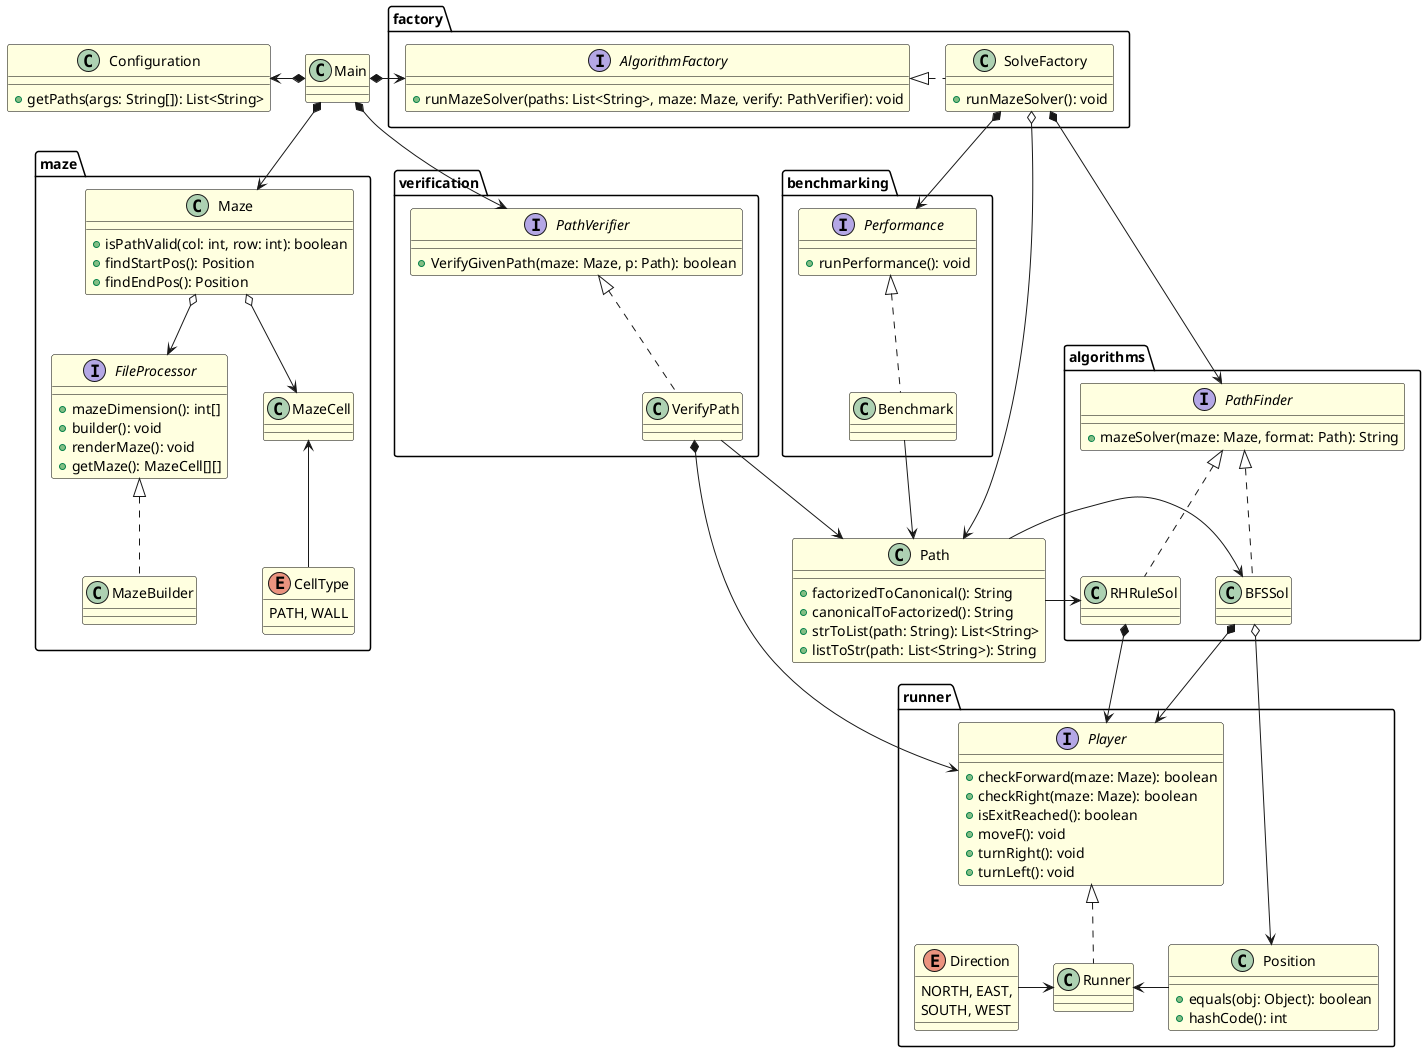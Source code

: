 @startuml MainConcepts
!define MyTheme
skinparam class {
    BackgroundColor #LightYellow
    BorderColor #000000
    FontColor #000000
}

skinparam stereotypeCBackgroundColor #LightYellow
skinparam stereotypeCBorderColor #000000
skinparam stereotypeCFontColor #000000


package algorithms{
    class RHRuleSol
    class BFSSol

    interface PathFinder{
        + mazeSolver(maze: Maze, format: Path): String 
    }
}

package benchmarking{
    class Benchmark{
        
    }
    interface Performance {
        + runPerformance(): void
    }
}

package factory{
    interface AlgorithmFactory{
        + runMazeSolver(paths: List<String>, maze: Maze, verify: PathVerifier): void
    }
    class SolveFactory{
        + runMazeSolver(): void
    }
}

package maze{
    enum CellType{
        PATH, WALL
    }
    interface FileProcessor{
        + mazeDimension(): int[]
        + builder(): void
        + renderMaze(): void
        + getMaze(): MazeCell[][]
    }
    class Maze{
        + isPathValid(col: int, row: int): boolean
        + findStartPos(): Position
        + findEndPos(): Position
    }
    class MazeBuilder

    class MazeCell
}

package runner{
    enum Direction{
        NORTH, EAST,
        SOUTH, WEST
    }
    interface Player{
        + checkForward(maze: Maze): boolean
        + checkRight(maze: Maze): boolean
        + isExitReached(): boolean
        + moveF(): void
        + turnRight(): void
        + turnLeft(): void
    }
    class Position{
        + equals(obj: Object): boolean
        + hashCode(): int
    }
    class Runner
}

package verification {
    class VerifyPath

    interface PathVerifier{
        + VerifyGivenPath(maze: Maze, p: Path): boolean
    }

}

class Configuration{
    + getPaths(args: String[]): List<String>
}

class Main

class Path {
    + factorizedToCanonical(): String
    + canonicalToFactorized(): String
    + strToList(path: String): List<String>
    + listToStr(path: List<String>): String
}

' algorithms:
PathFinder <|.. RHRuleSol
PathFinder <|.. BFSSol
Path -right-> BFSSol
Path -up-> RHRuleSol

' maze:
FileProcessor <|.. MazeBuilder
FileProcessor <-up-o Maze
Maze o--> MazeCell
MazeCell <-- CellType

' runner:
Player <|.. Runner
Runner <-left- Direction
Runner <-right- Position

' path:
PathVerifier <|.. VerifyPath

' factory:
SolveFactory ..left..|> AlgorithmFactory

' benchmarking:
Benchmark .up.|> Performance

Main *-left-> AlgorithmFactory
Main *-down-> PathVerifier
Main *-left-> Configuration
Main *--> Maze

SolveFactory *--right--> Performance
SolveFactory *--> PathFinder
SolveFactory o--> Path

VerifyPath *---> Player
VerifyPath --right-> Path

RHRuleSol *-left-> Player
BFSSol *-down-> Player
BFSSol o-right-> Position

Benchmark --> Path
@enduml